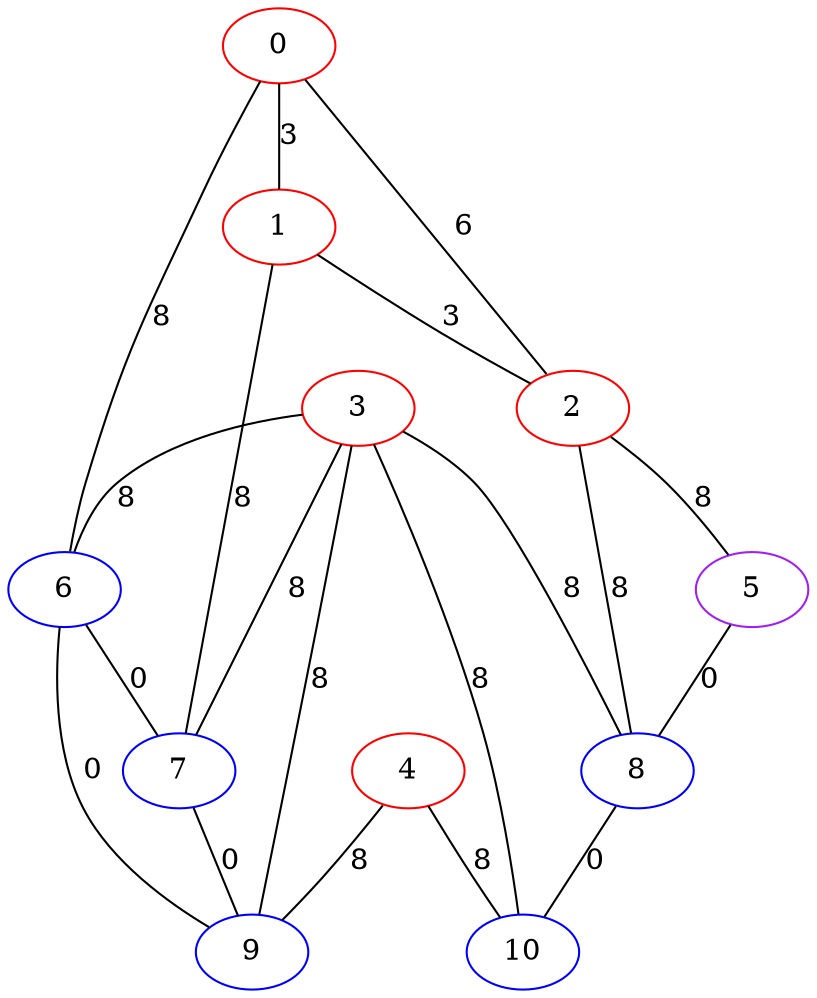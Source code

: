 graph "" {
0 [color=red, weight=1];
1 [color=red, weight=1];
2 [color=red, weight=1];
3 [color=red, weight=1];
4 [color=red, weight=1];
5 [color=purple, weight=4];
6 [color=blue, weight=3];
7 [color=blue, weight=3];
8 [color=blue, weight=3];
9 [color=blue, weight=3];
10 [color=blue, weight=3];
0 -- 1  [key=0, label=3];
0 -- 2  [key=0, label=6];
0 -- 6  [key=0, label=8];
1 -- 2  [key=0, label=3];
1 -- 7  [key=0, label=8];
2 -- 5  [key=0, label=8];
2 -- 8  [key=0, label=8];
3 -- 8  [key=0, label=8];
3 -- 9  [key=0, label=8];
3 -- 10  [key=0, label=8];
3 -- 6  [key=0, label=8];
3 -- 7  [key=0, label=8];
4 -- 9  [key=0, label=8];
4 -- 10  [key=0, label=8];
5 -- 8  [key=0, label=0];
6 -- 9  [key=0, label=0];
6 -- 7  [key=0, label=0];
7 -- 9  [key=0, label=0];
8 -- 10  [key=0, label=0];
}
